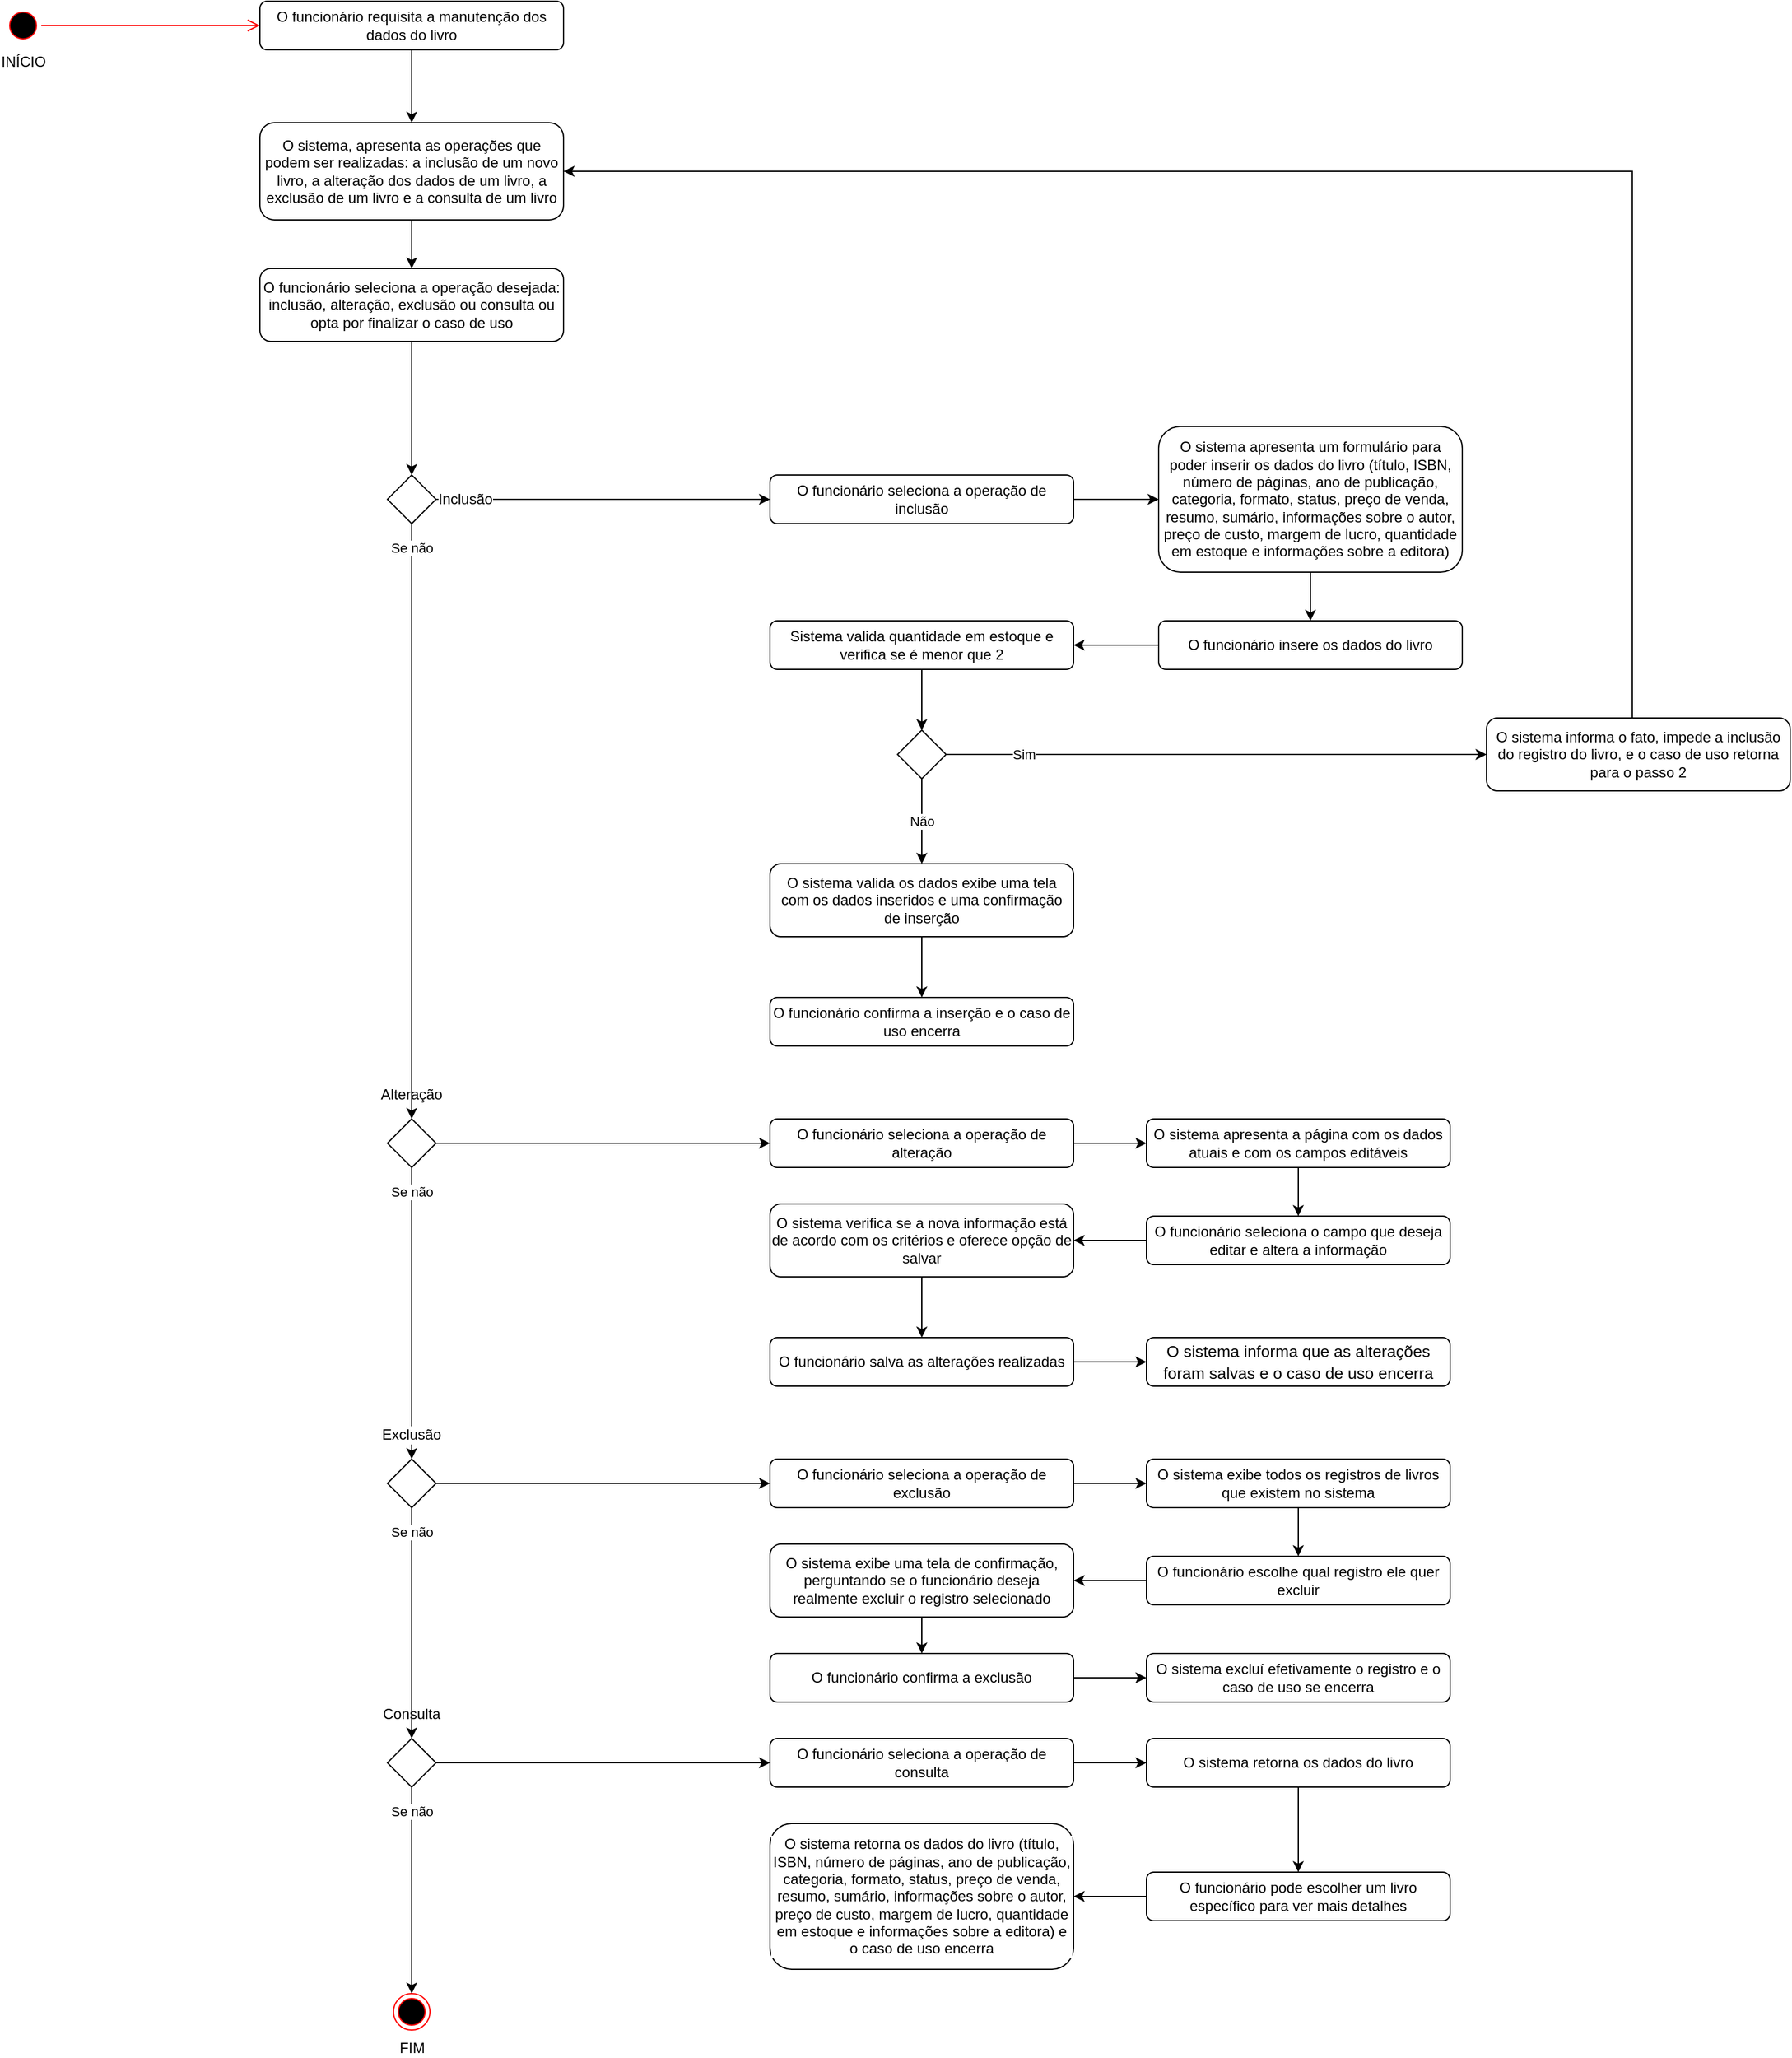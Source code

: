 <mxfile version="21.2.1" type="github">
  <diagram name="Página-1" id="4z89tsGptPQQodIInoYD">
    <mxGraphModel dx="5860" dy="795" grid="1" gridSize="10" guides="1" tooltips="1" connect="1" arrows="1" fold="1" page="1" pageScale="1" pageWidth="300" pageHeight="1400" math="0" shadow="0">
      <root>
        <mxCell id="0" />
        <mxCell id="1" parent="0" />
        <mxCell id="QMWMNx0dkZ8oT64IAFHo-1" value="INÍCIO" style="ellipse;html=1;shape=startState;fillColor=#000000;strokeColor=#ff0000;labelPosition=center;verticalLabelPosition=bottom;align=center;verticalAlign=middle;" parent="1" vertex="1">
          <mxGeometry x="-4400" y="45" width="30" height="30" as="geometry" />
        </mxCell>
        <mxCell id="QMWMNx0dkZ8oT64IAFHo-2" value="" style="edgeStyle=orthogonalEdgeStyle;html=1;verticalAlign=middle;endArrow=open;endSize=8;strokeColor=#ff0000;rounded=0;entryX=0;entryY=0.5;entryDx=0;entryDy=0;align=center;" parent="1" source="QMWMNx0dkZ8oT64IAFHo-1" target="QMWMNx0dkZ8oT64IAFHo-6" edge="1">
          <mxGeometry relative="1" as="geometry">
            <mxPoint x="-4354" y="155" as="targetPoint" />
          </mxGeometry>
        </mxCell>
        <mxCell id="XqJy5FtLw2MlF9qePq-H-62" value="" style="edgeStyle=orthogonalEdgeStyle;rounded=0;orthogonalLoop=1;jettySize=auto;html=1;verticalAlign=middle;align=center;" parent="1" source="QMWMNx0dkZ8oT64IAFHo-6" target="XqJy5FtLw2MlF9qePq-H-61" edge="1">
          <mxGeometry relative="1" as="geometry" />
        </mxCell>
        <mxCell id="QMWMNx0dkZ8oT64IAFHo-6" value="O funcionário requisita a manutenção dos dados do livro" style="rounded=1;whiteSpace=wrap;html=1;verticalAlign=middle;align=center;" parent="1" vertex="1">
          <mxGeometry x="-4190" y="40" width="250" height="40" as="geometry" />
        </mxCell>
        <mxCell id="WaPwTOEv9a5wO2OzgBdM-6" value="" style="edgeStyle=orthogonalEdgeStyle;rounded=0;orthogonalLoop=1;jettySize=auto;html=1;" edge="1" parent="1" source="QMWMNx0dkZ8oT64IAFHo-7" target="WaPwTOEv9a5wO2OzgBdM-9">
          <mxGeometry relative="1" as="geometry">
            <mxPoint x="-4064" y="390" as="targetPoint" />
          </mxGeometry>
        </mxCell>
        <mxCell id="QMWMNx0dkZ8oT64IAFHo-7" value="O funcionário seleciona a operação desejada: inclusão, alteração, exclusão ou consulta ou opta por finalizar o caso de uso" style="rounded=1;whiteSpace=wrap;html=1;verticalAlign=middle;align=center;" parent="1" vertex="1">
          <mxGeometry x="-4190" y="260" width="250" height="60" as="geometry" />
        </mxCell>
        <mxCell id="XqJy5FtLw2MlF9qePq-H-10" value="&lt;div&gt;FIM&lt;/div&gt;" style="ellipse;html=1;shape=endState;fillColor=#000000;strokeColor=#ff0000;align=center;verticalAlign=middle;labelPosition=center;verticalLabelPosition=bottom;" parent="1" vertex="1">
          <mxGeometry x="-4080" y="1680" width="30" height="30" as="geometry" />
        </mxCell>
        <mxCell id="jQgZSz52BUAX0XVgqDSo-1" style="edgeStyle=orthogonalEdgeStyle;rounded=0;orthogonalLoop=1;jettySize=auto;html=1;verticalAlign=middle;align=center;" parent="1" source="XqJy5FtLw2MlF9qePq-H-61" target="QMWMNx0dkZ8oT64IAFHo-7" edge="1">
          <mxGeometry relative="1" as="geometry" />
        </mxCell>
        <mxCell id="XqJy5FtLw2MlF9qePq-H-61" value="O sistema, apresenta as operações que podem ser realizadas: a inclusão de um novo livro, a alteração dos dados de um livro, a exclusão de um livro e a consulta de um livro" style="rounded=1;whiteSpace=wrap;html=1;verticalAlign=middle;align=center;" parent="1" vertex="1">
          <mxGeometry x="-4190" y="140" width="250" height="80" as="geometry" />
        </mxCell>
        <mxCell id="WaPwTOEv9a5wO2OzgBdM-23" style="edgeStyle=orthogonalEdgeStyle;rounded=0;orthogonalLoop=1;jettySize=auto;html=1;" edge="1" parent="1" source="XqJy5FtLw2MlF9qePq-H-68" target="-YIbKwoVMx-tm1696TCW-7">
          <mxGeometry relative="1" as="geometry" />
        </mxCell>
        <mxCell id="XqJy5FtLw2MlF9qePq-H-68" value="O funcionário seleciona a operação de inclusão" style="rounded=1;whiteSpace=wrap;html=1;verticalAlign=middle;align=center;" parent="1" vertex="1">
          <mxGeometry x="-3770" y="430" width="250" height="40" as="geometry" />
        </mxCell>
        <mxCell id="WaPwTOEv9a5wO2OzgBdM-24" style="edgeStyle=orthogonalEdgeStyle;rounded=0;orthogonalLoop=1;jettySize=auto;html=1;" edge="1" parent="1" source="-YIbKwoVMx-tm1696TCW-7" target="-YIbKwoVMx-tm1696TCW-9">
          <mxGeometry relative="1" as="geometry" />
        </mxCell>
        <mxCell id="-YIbKwoVMx-tm1696TCW-7" value="O sistema apresenta um formulário para poder inserir os dados do livro (título, ISBN, número de páginas, ano de publicação, categoria, formato, status, preço de venda, resumo, sumário, informações sobre o autor, preço de custo, margem de lucro, quantidade em estoque e informações sobre a editora)" style="rounded=1;whiteSpace=wrap;html=1;verticalAlign=middle;align=center;" parent="1" vertex="1">
          <mxGeometry x="-3450" y="390" width="250" height="120" as="geometry" />
        </mxCell>
        <mxCell id="WaPwTOEv9a5wO2OzgBdM-25" style="edgeStyle=orthogonalEdgeStyle;rounded=0;orthogonalLoop=1;jettySize=auto;html=1;entryX=1;entryY=0.5;entryDx=0;entryDy=0;" edge="1" parent="1" source="-YIbKwoVMx-tm1696TCW-9" target="jQgZSz52BUAX0XVgqDSo-54">
          <mxGeometry relative="1" as="geometry" />
        </mxCell>
        <mxCell id="-YIbKwoVMx-tm1696TCW-9" value="O funcionário insere os dados do livro" style="rounded=1;whiteSpace=wrap;html=1;verticalAlign=middle;align=center;" parent="1" vertex="1">
          <mxGeometry x="-3450" y="550" width="250" height="40" as="geometry" />
        </mxCell>
        <mxCell id="-YIbKwoVMx-tm1696TCW-14" value="" style="edgeStyle=orthogonalEdgeStyle;rounded=0;orthogonalLoop=1;jettySize=auto;html=1;verticalAlign=middle;align=center;" parent="1" source="-YIbKwoVMx-tm1696TCW-11" target="-YIbKwoVMx-tm1696TCW-13" edge="1">
          <mxGeometry relative="1" as="geometry" />
        </mxCell>
        <mxCell id="-YIbKwoVMx-tm1696TCW-11" value="O sistema valida os dados exibe uma tela com os dados inseridos e uma confirmação de inserção" style="rounded=1;whiteSpace=wrap;html=1;verticalAlign=middle;align=center;" parent="1" vertex="1">
          <mxGeometry x="-3770" y="750" width="250" height="60" as="geometry" />
        </mxCell>
        <mxCell id="-YIbKwoVMx-tm1696TCW-13" value="O funcionário confirma a inserção e o caso de uso encerra" style="rounded=1;whiteSpace=wrap;html=1;verticalAlign=middle;align=center;" parent="1" vertex="1">
          <mxGeometry x="-3770" y="860" width="250" height="40" as="geometry" />
        </mxCell>
        <mxCell id="WaPwTOEv9a5wO2OzgBdM-20" style="edgeStyle=orthogonalEdgeStyle;rounded=0;orthogonalLoop=1;jettySize=auto;html=1;" edge="1" parent="1" source="jQgZSz52BUAX0XVgqDSo-3" target="jQgZSz52BUAX0XVgqDSo-7">
          <mxGeometry relative="1" as="geometry" />
        </mxCell>
        <mxCell id="WaPwTOEv9a5wO2OzgBdM-22" value="Se não" style="edgeStyle=orthogonalEdgeStyle;rounded=0;orthogonalLoop=1;jettySize=auto;html=1;" edge="1" parent="1" source="jQgZSz52BUAX0XVgqDSo-3" target="WaPwTOEv9a5wO2OzgBdM-21">
          <mxGeometry x="-0.833" relative="1" as="geometry">
            <mxPoint as="offset" />
          </mxGeometry>
        </mxCell>
        <mxCell id="jQgZSz52BUAX0XVgqDSo-3" value="Alteração" style="rhombus;whiteSpace=wrap;html=1;labelPosition=center;verticalLabelPosition=top;align=center;verticalAlign=middle;labelBackgroundColor=default;" parent="1" vertex="1">
          <mxGeometry x="-4085" y="960" width="40" height="40" as="geometry" />
        </mxCell>
        <mxCell id="WaPwTOEv9a5wO2OzgBdM-36" style="edgeStyle=orthogonalEdgeStyle;rounded=0;orthogonalLoop=1;jettySize=auto;html=1;" edge="1" parent="1" source="jQgZSz52BUAX0XVgqDSo-7" target="jQgZSz52BUAX0XVgqDSo-10">
          <mxGeometry relative="1" as="geometry" />
        </mxCell>
        <mxCell id="jQgZSz52BUAX0XVgqDSo-7" value="O funcionário seleciona a operação de alteração" style="rounded=1;whiteSpace=wrap;html=1;verticalAlign=middle;align=center;" parent="1" vertex="1">
          <mxGeometry x="-3770" y="960" width="250" height="40" as="geometry" />
        </mxCell>
        <mxCell id="WaPwTOEv9a5wO2OzgBdM-37" style="edgeStyle=orthogonalEdgeStyle;rounded=0;orthogonalLoop=1;jettySize=auto;html=1;" edge="1" parent="1" source="jQgZSz52BUAX0XVgqDSo-10" target="jQgZSz52BUAX0XVgqDSo-12">
          <mxGeometry relative="1" as="geometry" />
        </mxCell>
        <mxCell id="jQgZSz52BUAX0XVgqDSo-10" value="O sistema apresenta a página com os dados atuais e com os campos editáveis" style="rounded=1;whiteSpace=wrap;html=1;verticalAlign=middle;align=center;" parent="1" vertex="1">
          <mxGeometry x="-3460" y="960" width="250" height="40" as="geometry" />
        </mxCell>
        <mxCell id="WaPwTOEv9a5wO2OzgBdM-38" style="edgeStyle=orthogonalEdgeStyle;rounded=0;orthogonalLoop=1;jettySize=auto;html=1;" edge="1" parent="1" source="jQgZSz52BUAX0XVgqDSo-12" target="jQgZSz52BUAX0XVgqDSo-14">
          <mxGeometry relative="1" as="geometry" />
        </mxCell>
        <mxCell id="jQgZSz52BUAX0XVgqDSo-12" value="O funcionário seleciona o campo que deseja editar e altera a informação" style="rounded=1;whiteSpace=wrap;html=1;verticalAlign=middle;align=center;" parent="1" vertex="1">
          <mxGeometry x="-3460" y="1040" width="250" height="40" as="geometry" />
        </mxCell>
        <mxCell id="WaPwTOEv9a5wO2OzgBdM-39" style="edgeStyle=orthogonalEdgeStyle;rounded=0;orthogonalLoop=1;jettySize=auto;html=1;entryX=0.5;entryY=0;entryDx=0;entryDy=0;" edge="1" parent="1" source="jQgZSz52BUAX0XVgqDSo-14" target="jQgZSz52BUAX0XVgqDSo-16">
          <mxGeometry relative="1" as="geometry" />
        </mxCell>
        <mxCell id="jQgZSz52BUAX0XVgqDSo-14" value="O sistema verifica se a nova informação está de acordo com os critérios e oferece opção de salvar" style="rounded=1;whiteSpace=wrap;html=1;verticalAlign=middle;align=center;" parent="1" vertex="1">
          <mxGeometry x="-3770" y="1030" width="250" height="60" as="geometry" />
        </mxCell>
        <mxCell id="WaPwTOEv9a5wO2OzgBdM-40" style="edgeStyle=orthogonalEdgeStyle;rounded=0;orthogonalLoop=1;jettySize=auto;html=1;" edge="1" parent="1" source="jQgZSz52BUAX0XVgqDSo-16" target="jQgZSz52BUAX0XVgqDSo-18">
          <mxGeometry relative="1" as="geometry" />
        </mxCell>
        <mxCell id="jQgZSz52BUAX0XVgqDSo-16" value="O funcionário salva as alterações realizadas" style="whiteSpace=wrap;html=1;rounded=1;verticalAlign=middle;align=center;" parent="1" vertex="1">
          <mxGeometry x="-3770" y="1140" width="250" height="40" as="geometry" />
        </mxCell>
        <mxCell id="jQgZSz52BUAX0XVgqDSo-18" value="&lt;span class=&quot;TextRun SCXW80983884 BCX2&quot; style=&quot;font-size: 10pt; line-height: 17.267px; font-family: Arial, &amp;quot;Arial_EmbeddedFont&amp;quot;, &amp;quot;Arial_MSFontService&amp;quot;, sans-serif;&quot; data-contrast=&quot;auto&quot; lang=&quot;PT-BR&quot;&gt;&lt;span class=&quot;NormalTextRun SCXW80983884 BCX2&quot;&gt;O sistema informa que as alterações foram salvas e &lt;/span&gt;&lt;span class=&quot;NormalTextRun SCXW80983884 BCX2&quot;&gt;o caso de uso encerra&lt;/span&gt;&lt;/span&gt;" style="rounded=1;whiteSpace=wrap;html=1;verticalAlign=middle;align=center;" parent="1" vertex="1">
          <mxGeometry x="-3460" y="1140" width="250" height="40" as="geometry" />
        </mxCell>
        <mxCell id="WaPwTOEv9a5wO2OzgBdM-43" style="edgeStyle=orthogonalEdgeStyle;rounded=0;orthogonalLoop=1;jettySize=auto;html=1;" edge="1" parent="1" source="jQgZSz52BUAX0XVgqDSo-24" target="jQgZSz52BUAX0XVgqDSo-26">
          <mxGeometry relative="1" as="geometry" />
        </mxCell>
        <mxCell id="jQgZSz52BUAX0XVgqDSo-24" value="O funcionário seleciona a operação de exclusão" style="rounded=1;whiteSpace=wrap;html=1;verticalAlign=middle;labelBackgroundColor=default;align=center;" parent="1" vertex="1">
          <mxGeometry x="-3770" y="1240" width="250" height="40" as="geometry" />
        </mxCell>
        <mxCell id="WaPwTOEv9a5wO2OzgBdM-44" style="edgeStyle=orthogonalEdgeStyle;rounded=0;orthogonalLoop=1;jettySize=auto;html=1;entryX=0.5;entryY=0;entryDx=0;entryDy=0;" edge="1" parent="1" source="jQgZSz52BUAX0XVgqDSo-26" target="jQgZSz52BUAX0XVgqDSo-28">
          <mxGeometry relative="1" as="geometry" />
        </mxCell>
        <mxCell id="jQgZSz52BUAX0XVgqDSo-26" value="O sistema exibe todos os registros de livros que existem no sistema" style="rounded=1;whiteSpace=wrap;html=1;verticalAlign=middle;labelBackgroundColor=default;align=center;" parent="1" vertex="1">
          <mxGeometry x="-3460" y="1240" width="250" height="40" as="geometry" />
        </mxCell>
        <mxCell id="WaPwTOEv9a5wO2OzgBdM-45" style="edgeStyle=orthogonalEdgeStyle;rounded=0;orthogonalLoop=1;jettySize=auto;html=1;" edge="1" parent="1" source="jQgZSz52BUAX0XVgqDSo-28" target="jQgZSz52BUAX0XVgqDSo-30">
          <mxGeometry relative="1" as="geometry" />
        </mxCell>
        <mxCell id="jQgZSz52BUAX0XVgqDSo-28" value="O funcionário escolhe qual registro ele quer excluir" style="whiteSpace=wrap;html=1;verticalAlign=middle;rounded=1;labelBackgroundColor=default;align=center;" parent="1" vertex="1">
          <mxGeometry x="-3460" y="1320" width="250" height="40" as="geometry" />
        </mxCell>
        <mxCell id="WaPwTOEv9a5wO2OzgBdM-46" style="edgeStyle=orthogonalEdgeStyle;rounded=0;orthogonalLoop=1;jettySize=auto;html=1;" edge="1" parent="1" source="jQgZSz52BUAX0XVgqDSo-30" target="jQgZSz52BUAX0XVgqDSo-32">
          <mxGeometry relative="1" as="geometry" />
        </mxCell>
        <mxCell id="jQgZSz52BUAX0XVgqDSo-30" value="O sistema exibe uma tela de confirmação, perguntando se o funcionário deseja realmente excluir o registro selecionado" style="whiteSpace=wrap;html=1;verticalAlign=middle;rounded=1;labelBackgroundColor=default;align=center;" parent="1" vertex="1">
          <mxGeometry x="-3770" y="1310" width="250" height="60" as="geometry" />
        </mxCell>
        <mxCell id="jQgZSz52BUAX0XVgqDSo-35" value="" style="edgeStyle=orthogonalEdgeStyle;rounded=0;orthogonalLoop=1;jettySize=auto;html=1;" parent="1" source="jQgZSz52BUAX0XVgqDSo-32" target="jQgZSz52BUAX0XVgqDSo-34" edge="1">
          <mxGeometry relative="1" as="geometry" />
        </mxCell>
        <mxCell id="jQgZSz52BUAX0XVgqDSo-32" value="O funcionário confirma a exclusão" style="whiteSpace=wrap;html=1;rounded=1;labelBackgroundColor=default;" parent="1" vertex="1">
          <mxGeometry x="-3770" y="1400" width="250" height="40" as="geometry" />
        </mxCell>
        <mxCell id="jQgZSz52BUAX0XVgqDSo-34" value="O sistema excluí efetivamente o registro e o caso de uso se encerra" style="whiteSpace=wrap;html=1;rounded=1;labelBackgroundColor=default;" parent="1" vertex="1">
          <mxGeometry x="-3460" y="1400" width="250" height="40" as="geometry" />
        </mxCell>
        <mxCell id="WaPwTOEv9a5wO2OzgBdM-48" style="edgeStyle=orthogonalEdgeStyle;rounded=0;orthogonalLoop=1;jettySize=auto;html=1;" edge="1" parent="1" source="jQgZSz52BUAX0XVgqDSo-40" target="jQgZSz52BUAX0XVgqDSo-42">
          <mxGeometry relative="1" as="geometry" />
        </mxCell>
        <mxCell id="WaPwTOEv9a5wO2OzgBdM-53" value="Se não" style="edgeStyle=orthogonalEdgeStyle;rounded=0;orthogonalLoop=1;jettySize=auto;html=1;" edge="1" parent="1" source="jQgZSz52BUAX0XVgqDSo-40" target="XqJy5FtLw2MlF9qePq-H-10">
          <mxGeometry x="-0.765" relative="1" as="geometry">
            <mxPoint as="offset" />
          </mxGeometry>
        </mxCell>
        <mxCell id="jQgZSz52BUAX0XVgqDSo-40" value="Consulta" style="rhombus;whiteSpace=wrap;html=1;labelPosition=center;verticalLabelPosition=top;align=center;verticalAlign=middle;labelBackgroundColor=default;" parent="1" vertex="1">
          <mxGeometry x="-4085" y="1470" width="40" height="40" as="geometry" />
        </mxCell>
        <mxCell id="WaPwTOEv9a5wO2OzgBdM-50" style="edgeStyle=orthogonalEdgeStyle;rounded=0;orthogonalLoop=1;jettySize=auto;html=1;entryX=0;entryY=0.5;entryDx=0;entryDy=0;" edge="1" parent="1" source="jQgZSz52BUAX0XVgqDSo-42" target="jQgZSz52BUAX0XVgqDSo-44">
          <mxGeometry relative="1" as="geometry" />
        </mxCell>
        <mxCell id="jQgZSz52BUAX0XVgqDSo-42" value="O funcionário seleciona a operação de consulta" style="rounded=1;whiteSpace=wrap;html=1;labelBackgroundColor=default;" parent="1" vertex="1">
          <mxGeometry x="-3770" y="1470" width="250" height="40" as="geometry" />
        </mxCell>
        <mxCell id="WaPwTOEv9a5wO2OzgBdM-52" style="edgeStyle=orthogonalEdgeStyle;rounded=0;orthogonalLoop=1;jettySize=auto;html=1;entryX=0.5;entryY=0;entryDx=0;entryDy=0;" edge="1" parent="1" source="jQgZSz52BUAX0XVgqDSo-44" target="jQgZSz52BUAX0XVgqDSo-46">
          <mxGeometry relative="1" as="geometry" />
        </mxCell>
        <mxCell id="jQgZSz52BUAX0XVgqDSo-44" value="O sistema retorna os dados do livro" style="whiteSpace=wrap;html=1;rounded=1;labelBackgroundColor=default;" parent="1" vertex="1">
          <mxGeometry x="-3460" y="1470" width="250" height="40" as="geometry" />
        </mxCell>
        <mxCell id="WaPwTOEv9a5wO2OzgBdM-51" style="edgeStyle=orthogonalEdgeStyle;rounded=0;orthogonalLoop=1;jettySize=auto;html=1;" edge="1" parent="1" source="jQgZSz52BUAX0XVgqDSo-46" target="jQgZSz52BUAX0XVgqDSo-48">
          <mxGeometry relative="1" as="geometry" />
        </mxCell>
        <mxCell id="jQgZSz52BUAX0XVgqDSo-46" value="O funcionário pode escolher um livro específico para ver mais detalhes" style="whiteSpace=wrap;html=1;rounded=1;labelBackgroundColor=default;" parent="1" vertex="1">
          <mxGeometry x="-3460" y="1580" width="250" height="40" as="geometry" />
        </mxCell>
        <mxCell id="jQgZSz52BUAX0XVgqDSo-48" value="O sistema retorna os dados do livro (título, ISBN, número de páginas, ano de publicação, categoria, formato, status, preço de venda, resumo, sumário, informações sobre o autor, preço de custo, margem de lucro, quantidade em estoque e informações sobre a editora) e o caso de uso encerra" style="whiteSpace=wrap;html=1;rounded=1;labelBackgroundColor=default;fontSize=12;" parent="1" vertex="1">
          <mxGeometry x="-3770" y="1540" width="250" height="120" as="geometry" />
        </mxCell>
        <mxCell id="WaPwTOEv9a5wO2OzgBdM-31" value="Sim" style="edgeStyle=orthogonalEdgeStyle;rounded=0;orthogonalLoop=1;jettySize=auto;html=1;" edge="1" parent="1" source="jQgZSz52BUAX0XVgqDSo-53" target="jQgZSz52BUAX0XVgqDSo-57">
          <mxGeometry x="-0.714" relative="1" as="geometry">
            <mxPoint as="offset" />
          </mxGeometry>
        </mxCell>
        <mxCell id="WaPwTOEv9a5wO2OzgBdM-32" value="Não" style="edgeStyle=orthogonalEdgeStyle;rounded=0;orthogonalLoop=1;jettySize=auto;html=1;" edge="1" parent="1" source="jQgZSz52BUAX0XVgqDSo-53" target="-YIbKwoVMx-tm1696TCW-11">
          <mxGeometry relative="1" as="geometry" />
        </mxCell>
        <mxCell id="jQgZSz52BUAX0XVgqDSo-53" value="" style="rhombus;whiteSpace=wrap;html=1;labelPosition=right;verticalLabelPosition=middle;align=left;verticalAlign=middle;labelBackgroundColor=default;" parent="1" vertex="1">
          <mxGeometry x="-3665" y="640" width="40" height="40" as="geometry" />
        </mxCell>
        <mxCell id="WaPwTOEv9a5wO2OzgBdM-28" style="edgeStyle=orthogonalEdgeStyle;rounded=0;orthogonalLoop=1;jettySize=auto;html=1;" edge="1" parent="1" source="jQgZSz52BUAX0XVgqDSo-54" target="jQgZSz52BUAX0XVgqDSo-53">
          <mxGeometry relative="1" as="geometry" />
        </mxCell>
        <mxCell id="jQgZSz52BUAX0XVgqDSo-54" value="Sistema valida quantidade em estoque e verifica se é menor que 2" style="whiteSpace=wrap;html=1;rounded=1;" parent="1" vertex="1">
          <mxGeometry x="-3770" y="550" width="250" height="40" as="geometry" />
        </mxCell>
        <mxCell id="WaPwTOEv9a5wO2OzgBdM-34" style="edgeStyle=orthogonalEdgeStyle;rounded=0;orthogonalLoop=1;jettySize=auto;html=1;entryX=1;entryY=0.5;entryDx=0;entryDy=0;" edge="1" parent="1" source="jQgZSz52BUAX0XVgqDSo-57" target="XqJy5FtLw2MlF9qePq-H-61">
          <mxGeometry relative="1" as="geometry">
            <Array as="points">
              <mxPoint x="-3060" y="180" />
            </Array>
          </mxGeometry>
        </mxCell>
        <mxCell id="jQgZSz52BUAX0XVgqDSo-57" value="O sistema informa o fato, impede a inclusão do registro do livro, e o caso de uso retorna para o passo 2" style="rounded=1;whiteSpace=wrap;html=1;labelBackgroundColor=default;" parent="1" vertex="1">
          <mxGeometry x="-3180" y="630" width="250" height="60" as="geometry" />
        </mxCell>
        <mxCell id="WaPwTOEv9a5wO2OzgBdM-11" style="edgeStyle=orthogonalEdgeStyle;rounded=0;orthogonalLoop=1;jettySize=auto;html=1;" edge="1" parent="1" source="WaPwTOEv9a5wO2OzgBdM-9" target="XqJy5FtLw2MlF9qePq-H-68">
          <mxGeometry relative="1" as="geometry" />
        </mxCell>
        <mxCell id="WaPwTOEv9a5wO2OzgBdM-17" value="Se não" style="edgeStyle=orthogonalEdgeStyle;rounded=0;orthogonalLoop=1;jettySize=auto;html=1;" edge="1" parent="1" source="WaPwTOEv9a5wO2OzgBdM-9" target="jQgZSz52BUAX0XVgqDSo-3">
          <mxGeometry x="-0.918" relative="1" as="geometry">
            <mxPoint as="offset" />
          </mxGeometry>
        </mxCell>
        <mxCell id="WaPwTOEv9a5wO2OzgBdM-9" value="Inclusão" style="rhombus;whiteSpace=wrap;html=1;labelPosition=right;verticalLabelPosition=middle;align=left;verticalAlign=middle;labelBackgroundColor=default;" vertex="1" parent="1">
          <mxGeometry x="-4085" y="430" width="40" height="40" as="geometry" />
        </mxCell>
        <mxCell id="WaPwTOEv9a5wO2OzgBdM-42" style="edgeStyle=orthogonalEdgeStyle;rounded=0;orthogonalLoop=1;jettySize=auto;html=1;" edge="1" parent="1" source="WaPwTOEv9a5wO2OzgBdM-21" target="jQgZSz52BUAX0XVgqDSo-24">
          <mxGeometry relative="1" as="geometry" />
        </mxCell>
        <mxCell id="WaPwTOEv9a5wO2OzgBdM-47" value="Se não" style="edgeStyle=orthogonalEdgeStyle;rounded=0;orthogonalLoop=1;jettySize=auto;html=1;" edge="1" parent="1" source="WaPwTOEv9a5wO2OzgBdM-21" target="jQgZSz52BUAX0XVgqDSo-40">
          <mxGeometry x="-0.789" relative="1" as="geometry">
            <mxPoint as="offset" />
          </mxGeometry>
        </mxCell>
        <mxCell id="WaPwTOEv9a5wO2OzgBdM-21" value="Exclusão" style="rhombus;whiteSpace=wrap;html=1;labelPosition=center;verticalLabelPosition=top;align=center;verticalAlign=middle;labelBackgroundColor=default;" vertex="1" parent="1">
          <mxGeometry x="-4085" y="1240" width="40" height="40" as="geometry" />
        </mxCell>
      </root>
    </mxGraphModel>
  </diagram>
</mxfile>
